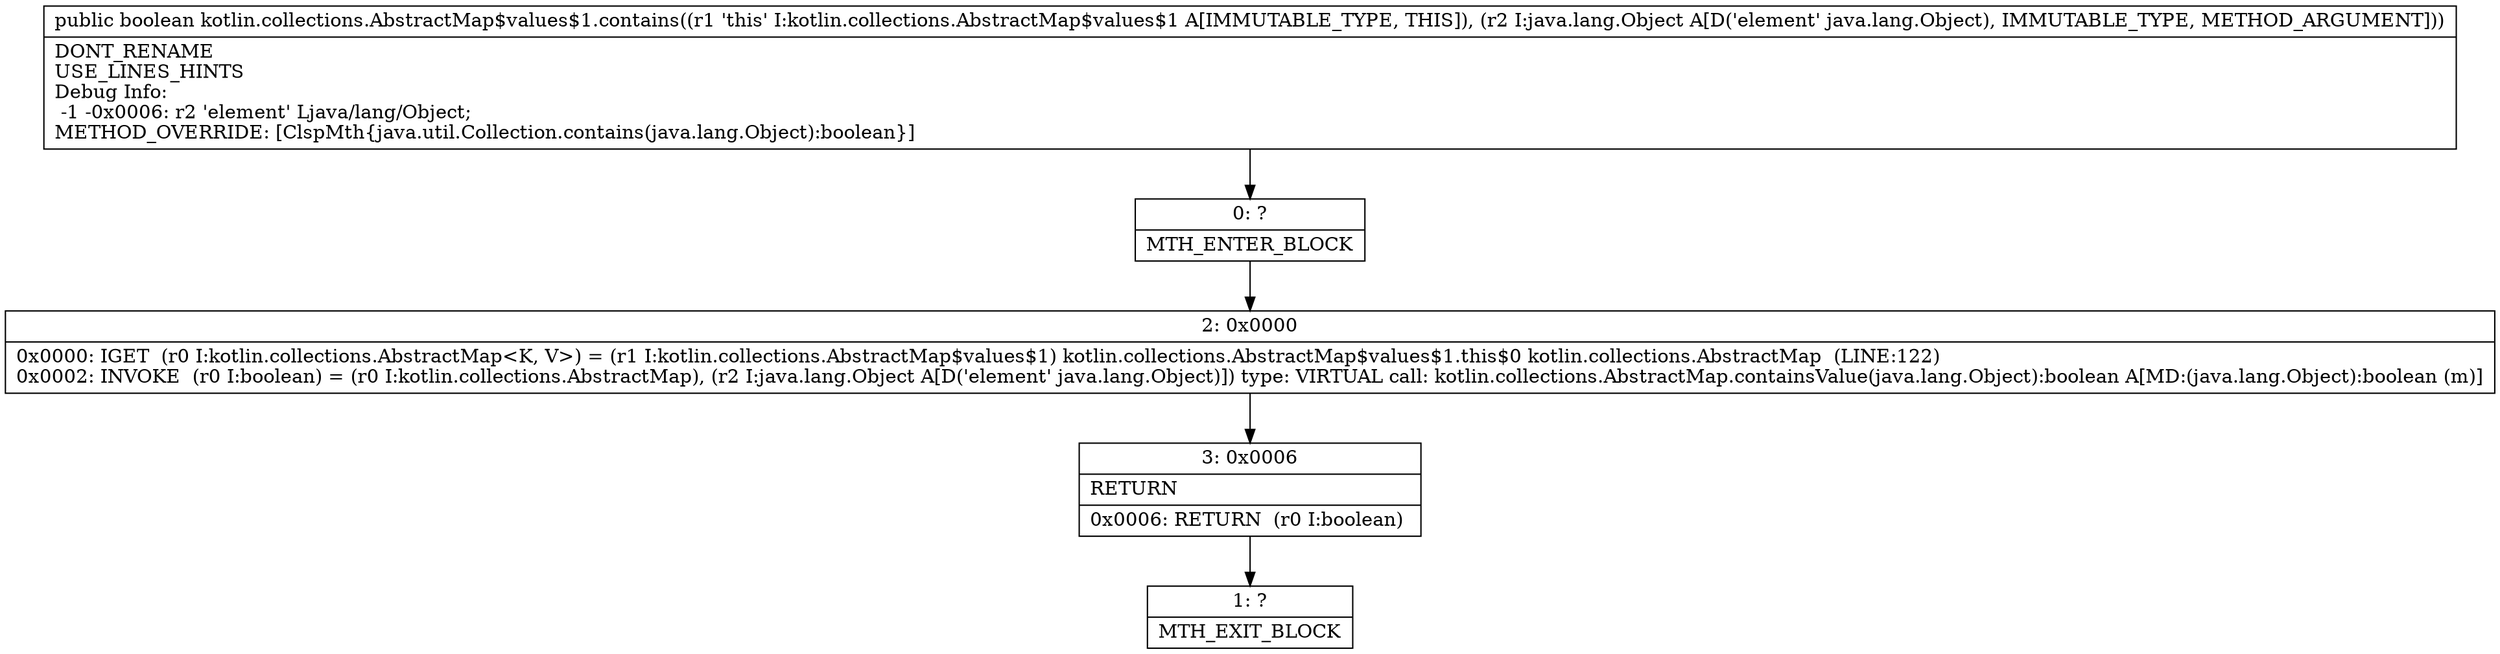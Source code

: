 digraph "CFG forkotlin.collections.AbstractMap$values$1.contains(Ljava\/lang\/Object;)Z" {
Node_0 [shape=record,label="{0\:\ ?|MTH_ENTER_BLOCK\l}"];
Node_2 [shape=record,label="{2\:\ 0x0000|0x0000: IGET  (r0 I:kotlin.collections.AbstractMap\<K, V\>) = (r1 I:kotlin.collections.AbstractMap$values$1) kotlin.collections.AbstractMap$values$1.this$0 kotlin.collections.AbstractMap  (LINE:122)\l0x0002: INVOKE  (r0 I:boolean) = (r0 I:kotlin.collections.AbstractMap), (r2 I:java.lang.Object A[D('element' java.lang.Object)]) type: VIRTUAL call: kotlin.collections.AbstractMap.containsValue(java.lang.Object):boolean A[MD:(java.lang.Object):boolean (m)]\l}"];
Node_3 [shape=record,label="{3\:\ 0x0006|RETURN\l|0x0006: RETURN  (r0 I:boolean) \l}"];
Node_1 [shape=record,label="{1\:\ ?|MTH_EXIT_BLOCK\l}"];
MethodNode[shape=record,label="{public boolean kotlin.collections.AbstractMap$values$1.contains((r1 'this' I:kotlin.collections.AbstractMap$values$1 A[IMMUTABLE_TYPE, THIS]), (r2 I:java.lang.Object A[D('element' java.lang.Object), IMMUTABLE_TYPE, METHOD_ARGUMENT]))  | DONT_RENAME\lUSE_LINES_HINTS\lDebug Info:\l  \-1 \-0x0006: r2 'element' Ljava\/lang\/Object;\lMETHOD_OVERRIDE: [ClspMth\{java.util.Collection.contains(java.lang.Object):boolean\}]\l}"];
MethodNode -> Node_0;Node_0 -> Node_2;
Node_2 -> Node_3;
Node_3 -> Node_1;
}


